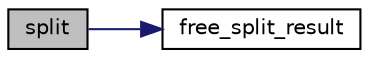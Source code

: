 digraph G
{
  edge [fontname="Helvetica",fontsize="10",labelfontname="Helvetica",labelfontsize="10"];
  node [fontname="Helvetica",fontsize="10",shape=record];
  rankdir=LR;
  Node1 [label="split",height=0.2,width=0.4,color="black", fillcolor="grey75", style="filled" fontcolor="black"];
  Node1 -> Node2 [color="midnightblue",fontsize="10",style="solid",fontname="Helvetica"];
  Node2 [label="free_split_result",height=0.2,width=0.4,color="black", fillcolor="white", style="filled",URL="$group___n___s_t_r.html#gad53cff99261e509872a2a4128b1265cf",tooltip="Free a split result allocated array."];
}
